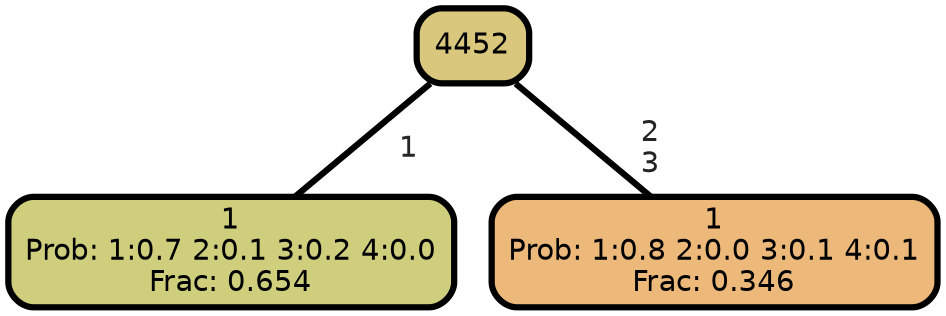 graph Tree {
node [shape=box, style="filled, rounded",color="black",penwidth="3",fontcolor="black",                 fontname=helvetica] ;
graph [ranksep="0 equally", splines=straight,                 bgcolor=transparent, dpi=200] ;
edge [fontname=helvetica, fontweight=bold,fontcolor=grey14,color=black] ;
0 [label="1
Prob: 1:0.7 2:0.1 3:0.2 4:0.0
Frac: 0.654", fillcolor="#cece7d"] ;
1 [label="4452", fillcolor="#d8c77c"] ;
2 [label="1
Prob: 1:0.8 2:0.0 3:0.1 4:0.1
Frac: 0.346", fillcolor="#ecb97a"] ;
1 -- 0 [label=" 1",penwidth=3] ;
1 -- 2 [label=" 2\n 3",penwidth=3] ;
{rank = same;}}